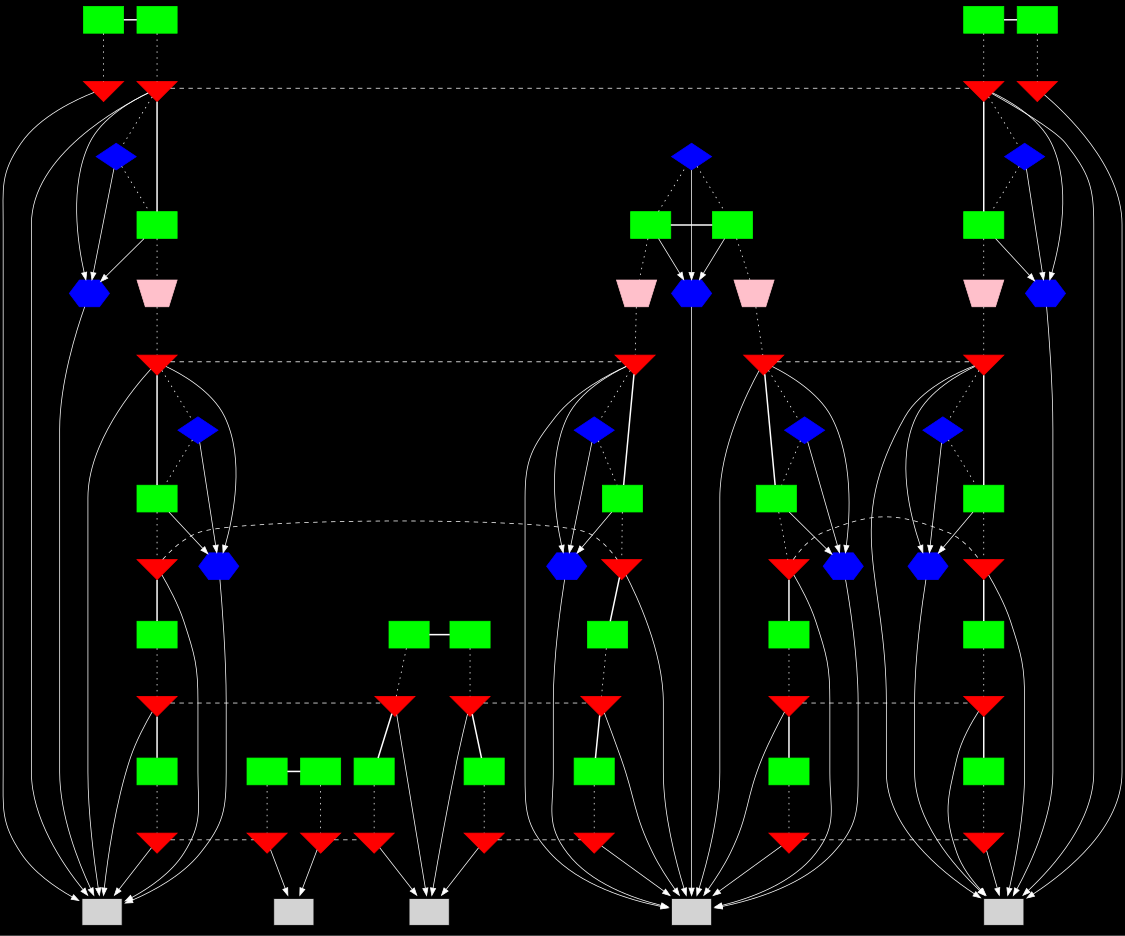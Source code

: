 digraph G {
    graph [bgcolor=black];  /* set background */
    edge [color=white];
    graph[page="8.5,11",size="7.5,7",ratio=fill,center=1];
    node[style=filled,label=""];
    subgraph ds3CTP {
        rank = same;
        node[shape=box,color=green];
        ds3CTP_1_1;
        ds3CTP_1_2;
        ds3CTP_5_1;
        ds3CTP_5_2;
    }
    subgraph t3TTP {
        rank = same;
        node[shape=invtriangle,color=red];
        t3TTP_1_1;
        t3TTP_5_2;
    }
    subgraph vc3TTP {
        rank = same;
        node[shape=invtriangle,color=red];
        vc3TTP_1_2;
        vc3TTP_5_1;
    }
    subgraph fabric {
        rank = same;
        node[shape=hexagon,color=blue];
        fabric_1_2;
        fabric_4_1;
        fabric_5_1;
    }
    subgraph xp {
        rank = same;
        node[shape=diamond,color=blue];
        xp_1_2;
        xp_4_1;
        xp_5_1;
    }
    subgraph au3CTP {
        rank = same;
        node[shape=box,color=green];
        au3CTP_1_2;
        au3CTP_4_1;
        au3CTP_4_2;
        au3CTP_5_1;
    }
    subgraph aug {
        rank = same;
        node[shape=invtrapezium,color=pink];
        aug_1_2;
        aug_4_1;
        aug_4_2;
        aug_5_1;
    }
    subgraph protectionTTP {
        rank = same;
        node[shape=invtriangle,color=red];
        prTTP_1_2;
        prTTP_4_1;
        prTTP_4_2;
        prTTP_5_1;
    }
    subgraph protectionGroup {
        rank = same;
        node[shape=hexagon,color=blue];
        pg_1_2;
        pg_4_1;
        pg_4_2;
        pg_5_1;
    }
    subgraph protectionUnit {
        rank = same;
        node[shape=diamond,color=blue];
        pu_1_2;
        pu_4_1;
        pu_4_2;
        pu_5_1;
    }
    subgraph protectionCTP {
        node[shape=box,color=green];
        prCTP_1_2;
        prCTP_4_1;
        prCTP_4_2;
        prCTP_5_1;
    }
    subgraph msTTP {
        rank = same;
        node[shape=invtriangle,color=red];
        msTTP_1_2;
        msTTP_4_1;
        msTTP_4_2;
        msTTP_5_1;
    }
    subgraph msCTP {
        rank = same;
        node[shape=box,color=green];
        msCTP_1_2;
        msCTP_3_1;
        msCTP_3_2;
        msCTP_4_1;
        msCTP_4_2;
        msCTP_5_1;
    }
    subgraph rsTTP {
        rank = same;
        node[shape=invtriangle,color=red];
        rsTTP_1_2;
        rsTTP_3_1;
        rsTTP_3_2;
        rsTTP_4_1;
        rsTTP_4_2;
        rsTTP_5_1;
    }
    subgraph rsCTP {
        rank = same;
        node[shape=box,color=green];
        rsCTP_1_2;
        rsCTP_2_1;
        rsCTP_2_2;
        rsCTP_3_1;
        rsCTP_3_2;
        rsCTP_4_1;
        rsCTP_4_2;
        rsCTP_5_1;
    }
    subgraph spiTTP {
        rank = same;
        node[shape=invtriangle,color=red];
        spiTTP_1_2;
        spiTTP_2_1;
        spiTTP_2_2;
        spiTTP_3_1;
        spiTTP_3_2;
        spiTTP_4_1;
        spiTTP_4_2;
        spiTTP_5_1;
    }
    subgraph me {
        rank = same;
        node[shape=box,peripheries=2];
        me_1;
        me_2;
        me_3;
        me_4;
        me_5;
    }
    subgraph client_server {
        edge[style=dotted,dir=none,weight=100];
        ds3CTP_1_1->t3TTP_1_1;
        ds3CTP_1_2->vc3TTP_1_2;
        au3CTP_1_2->aug_1_2->prTTP_1_2;
        prCTP_1_2->msTTP_1_2;
        msCTP_1_2->rsTTP_1_2;
        rsCTP_1_2->spiTTP_1_2;
        rsCTP_2_1->spiTTP_2_1;
        rsCTP_2_2->spiTTP_2_2;
        msCTP_3_1->rsTTP_3_1;
        rsCTP_3_1->spiTTP_3_1;
        msCTP_3_2->rsTTP_3_2;
        rsCTP_3_2->spiTTP_3_2;
        au3CTP_4_1->aug_4_1->prTTP_4_1;
        prCTP_4_1->msTTP_4_1;
        msCTP_4_1->rsTTP_4_1;
        rsCTP_4_1->spiTTP_4_1;
        au3CTP_4_2->aug_4_2->prTTP_4_2;
        prCTP_4_2->msTTP_4_2;
        msCTP_4_2->rsTTP_4_2;
        rsCTP_4_2->spiTTP_4_2;
        ds3CTP_5_1->vc3TTP_5_1;
        au3CTP_5_1->aug_5_1->prTTP_5_1;
        prCTP_5_1->msTTP_5_1;
        msCTP_5_1->rsTTP_5_1;
        rsCTP_5_1->spiTTP_5_1;
        ds3CTP_5_2->t3TTP_5_2;
    }
    subgraph trail {
        edge[style=dashed,dir=none];
        vc3TTP_1_2->vc3TTP_5_1;
        prTTP_1_2->prTTP_4_1;
        prTTP_4_2->prTTP_5_1;
        msTTP_1_2->msTTP_4_1;
        msTTP_4_2->msTTP_5_1;
        rsTTP_1_2->rsTTP_3_1;
        rsTTP_3_2->rsTTP_4_1;
        rsTTP_4_2->rsTTP_5_1;
        spiTTP_1_2->spiTTP_2_1;
        spiTTP_2_2->spiTTP_3_1;
        spiTTP_3_2->spiTTP_4_1;
        spiTTP_4_2->spiTTP_5_1;
    }
    subgraph contain {
        pu_1_2->pg_1_2;
        pu_4_1->pg_4_1;
        pu_4_2->pg_4_2;
        pu_5_1->pg_5_1;
        xp_1_2->fabric_1_2;
        xp_4_1->fabric_4_1;
        xp_5_1->fabric_5_1;
        fabric_1_2->me_1;
        fabric_4_1->me_4;
        fabric_5_1->me_5;
        pg_1_2->me_1;
        pg_4_1->me_4;
        pg_4_2->me_4;
        pg_5_1->me_5;
        t3TTP_1_1->me_1;
        t3TTP_5_2->me_5;
        vc3TTP_1_2->me_1;
        vc3TTP_5_1->me_5;
        prTTP_1_2->me_1;
        prTTP_4_1->me_4;
        prTTP_4_2->me_4;
        prTTP_5_1->me_5;
        msTTP_1_2->me_1;
        msTTP_4_1->me_4;
        msTTP_4_2->me_4;
        msTTP_5_1->me_5;
        rsTTP_1_2->me_1;
        rsTTP_3_1->me_3;
        rsTTP_3_2->me_3;
        rsTTP_4_1->me_4;
        rsTTP_4_2->me_4;
        rsTTP_5_1->me_5;
        spiTTP_1_2->me_1;
        spiTTP_2_1->me_2;
        spiTTP_2_2->me_2;
        spiTTP_3_1->me_3;
        spiTTP_3_2->me_3;
        spiTTP_4_1->me_4;
        spiTTP_4_2->me_4;
        spiTTP_5_1->me_5;
    }
    subgraph connectedBy {
        vc3TTP_1_2->fabric_1_2;
        au3CTP_1_2->fabric_1_2;
        au3CTP_4_1->fabric_4_1;
        au3CTP_4_2->fabric_4_1;
        vc3TTP_5_1->fabric_5_1;
        au3CTP_5_1->fabric_5_1;
        prTTP_1_2->pg_1_2;
        prTTP_4_1->pg_4_1;
        prTTP_4_2->pg_4_2;
        prTTP_5_1->pg_5_1;
        prCTP_1_2->pg_1_2;
        prCTP_4_1->pg_4_1;
        prCTP_4_2->pg_4_2;
        prCTP_5_1->pg_5_1;
    }
    subgraph crossConnection {
        edge[style=dotted,dir=none];
        vc3TTP_1_2->xp_1_2->au3CTP_1_2;
        prTTP_1_2->pu_1_2->prCTP_1_2;
        prTTP_4_1->pu_4_1->prCTP_4_1;
        au3CTP_4_1->xp_4_1->au3CTP_4_2;
        prTTP_4_2->pu_4_2->prCTP_4_2;
        prTTP_5_1->pu_5_1->prCTP_5_1;
        vc3TTP_5_1->xp_5_1->au3CTP_5_1;
    }
    subgraph bindingConnection {
        edge[style=bold,dir=none,weight=100];
        ds3CTP_1_1->ds3CTP_1_2;
        vc3TTP_1_2->au3CTP_1_2;
        prTTP_1_2->prCTP_1_2;
        msTTP_1_2->msCTP_1_2;
        rsTTP_1_2->rsCTP_1_2;
        rsCTP_2_1->rsCTP_2_2;
        rsTTP_3_1->rsCTP_3_1;
        msCTP_3_1->msCTP_3_2;
        rsTTP_3_2->rsCTP_3_2;
        prTTP_4_1->prCTP_4_1;
        msTTP_4_1->msCTP_4_1;
        rsTTP_4_1->rsCTP_4_1;
        au3CTP_4_1->au3CTP_4_2;
        prTTP_4_2->prCTP_4_2;
        msTTP_4_2->msCTP_4_2;
        rsTTP_4_2->rsCTP_4_2;
        prTTP_5_1->prCTP_5_1;
        msTTP_5_1->msCTP_5_1;
        rsTTP_5_1->rsCTP_5_1;
        ds3CTP_5_1->ds3CTP_5_2;
        vc3TTP_5_1->au3CTP_5_1;
    }
}
